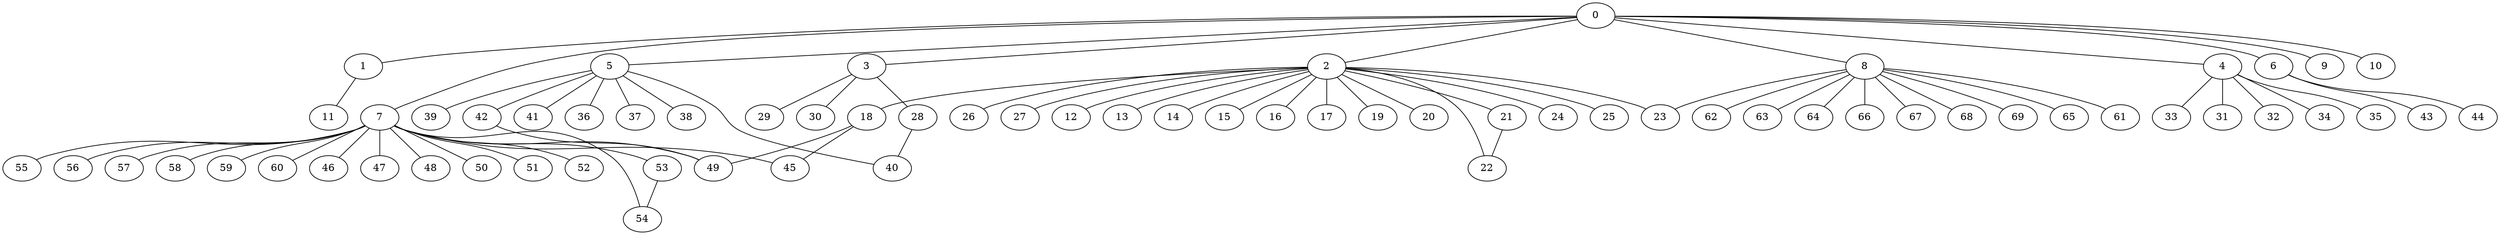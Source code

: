 
graph graphname {
    0 -- 1
0 -- 2
0 -- 3
0 -- 4
0 -- 5
0 -- 6
0 -- 7
0 -- 8
0 -- 9
0 -- 10
1 -- 11
2 -- 12
2 -- 13
2 -- 14
2 -- 15
2 -- 16
2 -- 17
2 -- 18
2 -- 19
2 -- 20
2 -- 21
2 -- 22
2 -- 23
2 -- 24
2 -- 25
2 -- 26
2 -- 27
3 -- 28
3 -- 29
3 -- 30
4 -- 32
4 -- 34
4 -- 35
4 -- 33
4 -- 31
5 -- 36
5 -- 37
5 -- 38
5 -- 39
5 -- 40
5 -- 41
5 -- 42
6 -- 43
6 -- 44
7 -- 45
7 -- 46
7 -- 47
7 -- 48
7 -- 49
7 -- 50
7 -- 51
7 -- 52
7 -- 53
7 -- 54
7 -- 55
7 -- 56
7 -- 57
7 -- 58
7 -- 59
7 -- 60
8 -- 64
8 -- 66
8 -- 67
8 -- 68
8 -- 69
8 -- 65
8 -- 61
8 -- 62
8 -- 63
8 -- 23
18 -- 45
18 -- 49
21 -- 22
28 -- 40
42 -- 49
53 -- 54

}
